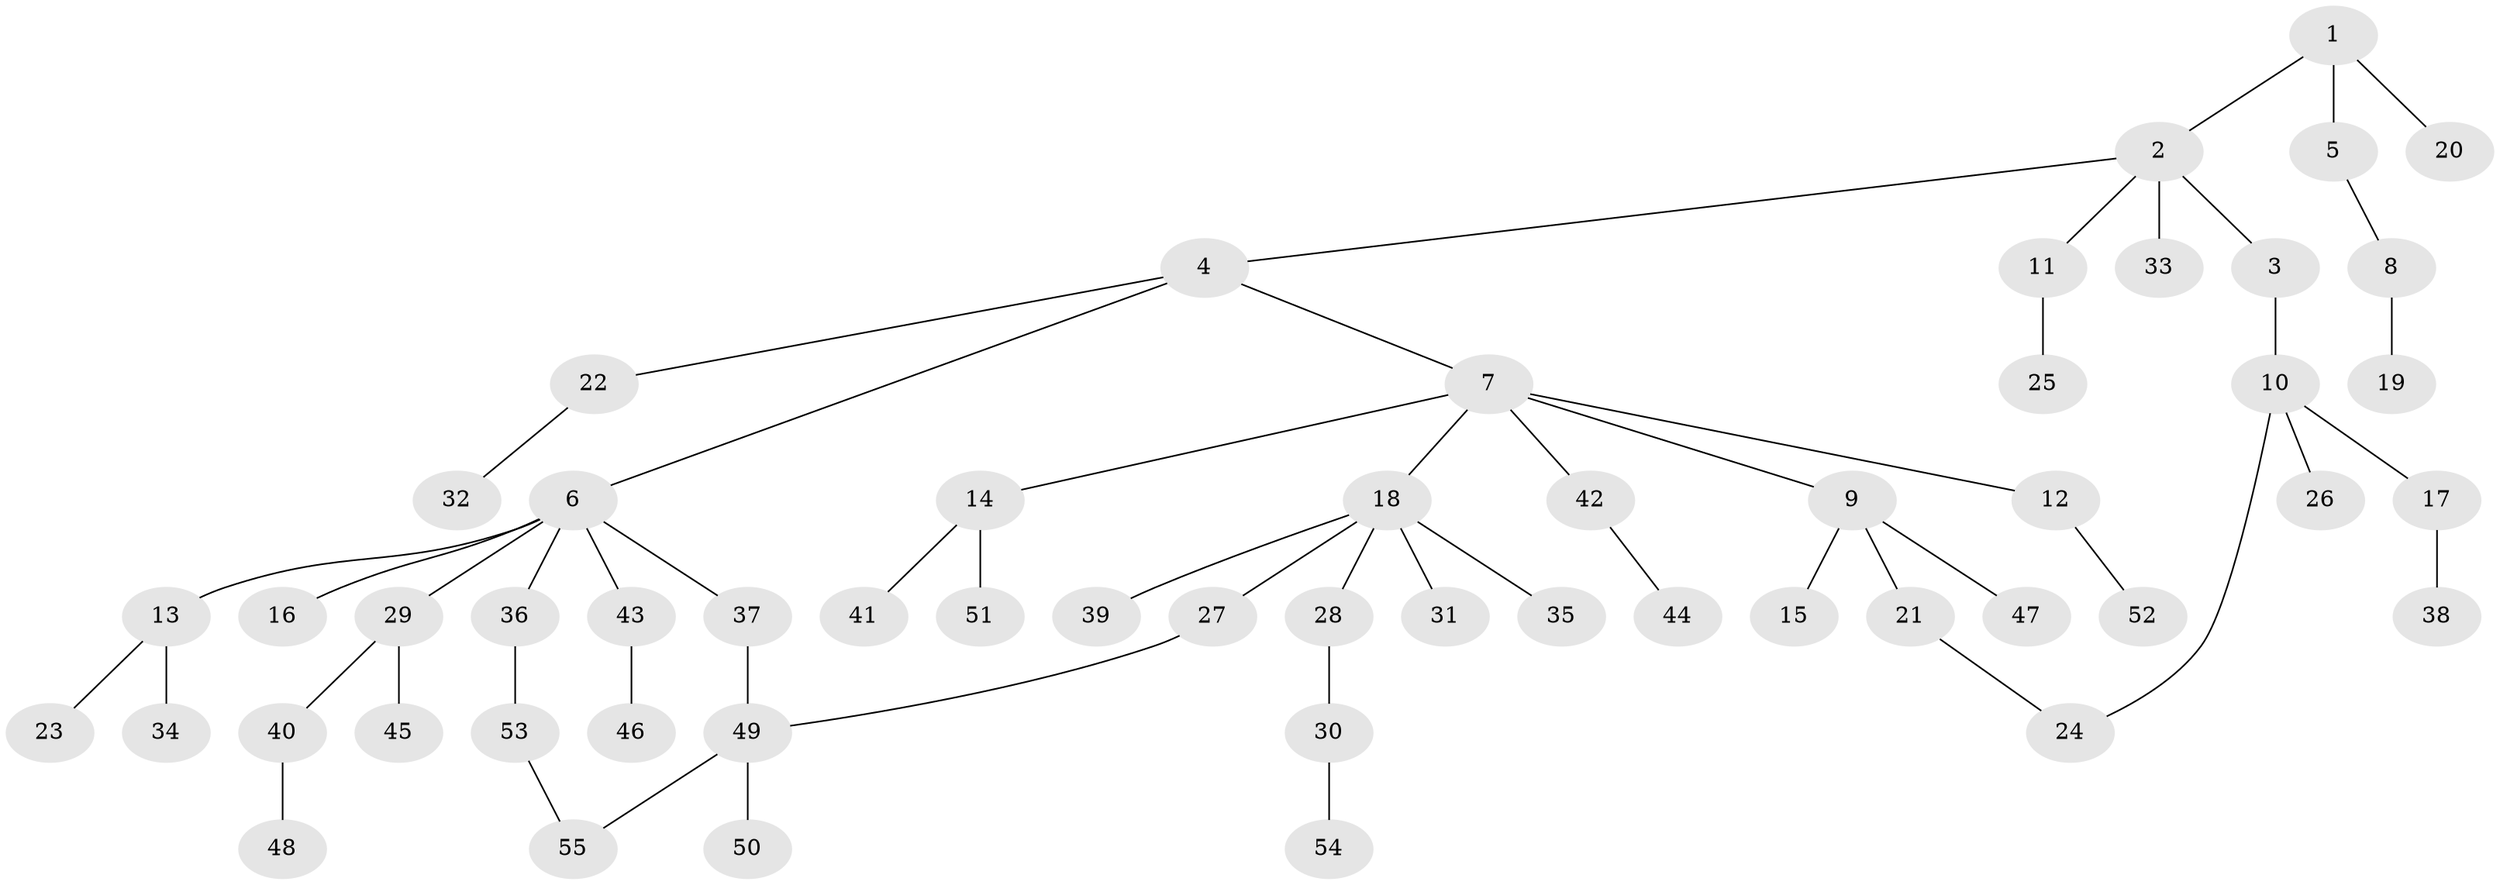 // coarse degree distribution, {2: 0.39285714285714285, 1: 0.39285714285714285, 3: 0.07142857142857142, 8: 0.03571428571428571, 4: 0.07142857142857142, 5: 0.03571428571428571}
// Generated by graph-tools (version 1.1) at 2025/36/03/04/25 23:36:09]
// undirected, 55 vertices, 57 edges
graph export_dot {
  node [color=gray90,style=filled];
  1;
  2;
  3;
  4;
  5;
  6;
  7;
  8;
  9;
  10;
  11;
  12;
  13;
  14;
  15;
  16;
  17;
  18;
  19;
  20;
  21;
  22;
  23;
  24;
  25;
  26;
  27;
  28;
  29;
  30;
  31;
  32;
  33;
  34;
  35;
  36;
  37;
  38;
  39;
  40;
  41;
  42;
  43;
  44;
  45;
  46;
  47;
  48;
  49;
  50;
  51;
  52;
  53;
  54;
  55;
  1 -- 2;
  1 -- 5;
  1 -- 20;
  2 -- 3;
  2 -- 4;
  2 -- 11;
  2 -- 33;
  3 -- 10;
  4 -- 6;
  4 -- 7;
  4 -- 22;
  5 -- 8;
  6 -- 13;
  6 -- 16;
  6 -- 29;
  6 -- 36;
  6 -- 37;
  6 -- 43;
  7 -- 9;
  7 -- 12;
  7 -- 14;
  7 -- 18;
  7 -- 42;
  8 -- 19;
  9 -- 15;
  9 -- 21;
  9 -- 47;
  10 -- 17;
  10 -- 26;
  10 -- 24;
  11 -- 25;
  12 -- 52;
  13 -- 23;
  13 -- 34;
  14 -- 41;
  14 -- 51;
  17 -- 38;
  18 -- 27;
  18 -- 28;
  18 -- 31;
  18 -- 35;
  18 -- 39;
  21 -- 24;
  22 -- 32;
  27 -- 49;
  28 -- 30;
  29 -- 40;
  29 -- 45;
  30 -- 54;
  36 -- 53;
  37 -- 49;
  40 -- 48;
  42 -- 44;
  43 -- 46;
  49 -- 50;
  49 -- 55;
  53 -- 55;
}
